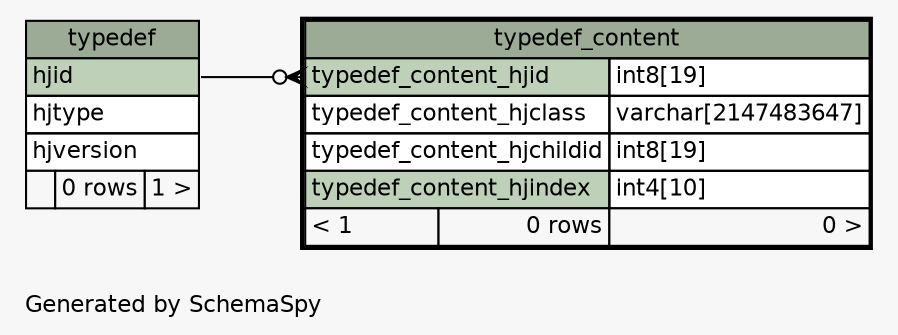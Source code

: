 // dot 2.38.0 on Windows 8.1 6.3
// SchemaSpy rev 590
digraph "oneDegreeRelationshipsDiagram" {
  graph [
    rankdir="RL"
    bgcolor="#f7f7f7"
    label="\nGenerated by SchemaSpy"
    labeljust="l"
    nodesep="0.18"
    ranksep="0.46"
    fontname="Helvetica"
    fontsize="11"
  ];
  node [
    fontname="Helvetica"
    fontsize="11"
    shape="plaintext"
  ];
  edge [
    arrowsize="0.8"
  ];
  "typedef_content":"typedef_content_hjid":w -> "typedef":"hjid":e [arrowhead=none dir=back arrowtail=crowodot];
  "typedef" [
    label=<
    <TABLE BORDER="0" CELLBORDER="1" CELLSPACING="0" BGCOLOR="#ffffff">
      <TR><TD COLSPAN="3" BGCOLOR="#9bab96" ALIGN="CENTER">typedef</TD></TR>
      <TR><TD PORT="hjid" COLSPAN="3" BGCOLOR="#bed1b8" ALIGN="LEFT">hjid</TD></TR>
      <TR><TD PORT="hjtype" COLSPAN="3" ALIGN="LEFT">hjtype</TD></TR>
      <TR><TD PORT="hjversion" COLSPAN="3" ALIGN="LEFT">hjversion</TD></TR>
      <TR><TD ALIGN="LEFT" BGCOLOR="#f7f7f7">  </TD><TD ALIGN="RIGHT" BGCOLOR="#f7f7f7">0 rows</TD><TD ALIGN="RIGHT" BGCOLOR="#f7f7f7">1 &gt;</TD></TR>
    </TABLE>>
    URL="typedef.html"
    tooltip="typedef"
  ];
  "typedef_content" [
    label=<
    <TABLE BORDER="2" CELLBORDER="1" CELLSPACING="0" BGCOLOR="#ffffff">
      <TR><TD COLSPAN="3" BGCOLOR="#9bab96" ALIGN="CENTER">typedef_content</TD></TR>
      <TR><TD PORT="typedef_content_hjid" COLSPAN="2" BGCOLOR="#bed1b8" ALIGN="LEFT">typedef_content_hjid</TD><TD PORT="typedef_content_hjid.type" ALIGN="LEFT">int8[19]</TD></TR>
      <TR><TD PORT="typedef_content_hjclass" COLSPAN="2" ALIGN="LEFT">typedef_content_hjclass</TD><TD PORT="typedef_content_hjclass.type" ALIGN="LEFT">varchar[2147483647]</TD></TR>
      <TR><TD PORT="typedef_content_hjchildid" COLSPAN="2" ALIGN="LEFT">typedef_content_hjchildid</TD><TD PORT="typedef_content_hjchildid.type" ALIGN="LEFT">int8[19]</TD></TR>
      <TR><TD PORT="typedef_content_hjindex" COLSPAN="2" BGCOLOR="#bed1b8" ALIGN="LEFT">typedef_content_hjindex</TD><TD PORT="typedef_content_hjindex.type" ALIGN="LEFT">int4[10]</TD></TR>
      <TR><TD ALIGN="LEFT" BGCOLOR="#f7f7f7">&lt; 1</TD><TD ALIGN="RIGHT" BGCOLOR="#f7f7f7">0 rows</TD><TD ALIGN="RIGHT" BGCOLOR="#f7f7f7">0 &gt;</TD></TR>
    </TABLE>>
    URL="typedef_content.html"
    tooltip="typedef_content"
  ];
}
